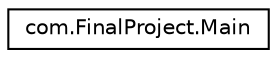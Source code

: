 digraph "Graphical Class Hierarchy"
{
 // LATEX_PDF_SIZE
  edge [fontname="Helvetica",fontsize="10",labelfontname="Helvetica",labelfontsize="10"];
  node [fontname="Helvetica",fontsize="10",shape=record];
  rankdir="LR";
  Node0 [label="com.FinalProject.Main",height=0.2,width=0.4,color="black", fillcolor="white", style="filled",URL="$classcom_1_1FinalProject_1_1Main.html",tooltip=" "];
}
